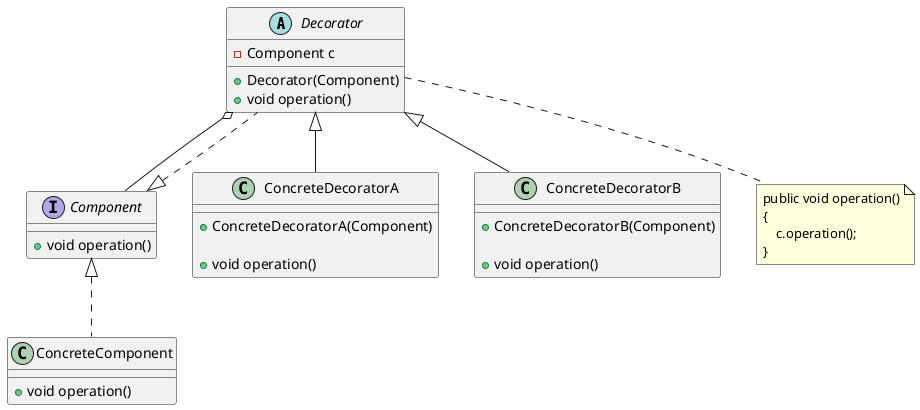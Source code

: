@startuml

Decorator o-- Component

interface Component {
  +void operation()
}

class ConcreteComponent implements Component {
  +void operation()
}

abstract class Decorator implements Component {
  -Component c

  +Decorator(Component)
  +void operation()
}

class ConcreteDecoratorA extends Decorator {
  +ConcreteDecoratorA(Component)

  +void operation()
}

class ConcreteDecoratorB extends Decorator {
  +ConcreteDecoratorB(Component)

  +void operation()
}

note as N
    public void operation()
    {
        c.operation();
    }
end note

Decorator .. N

@enduml